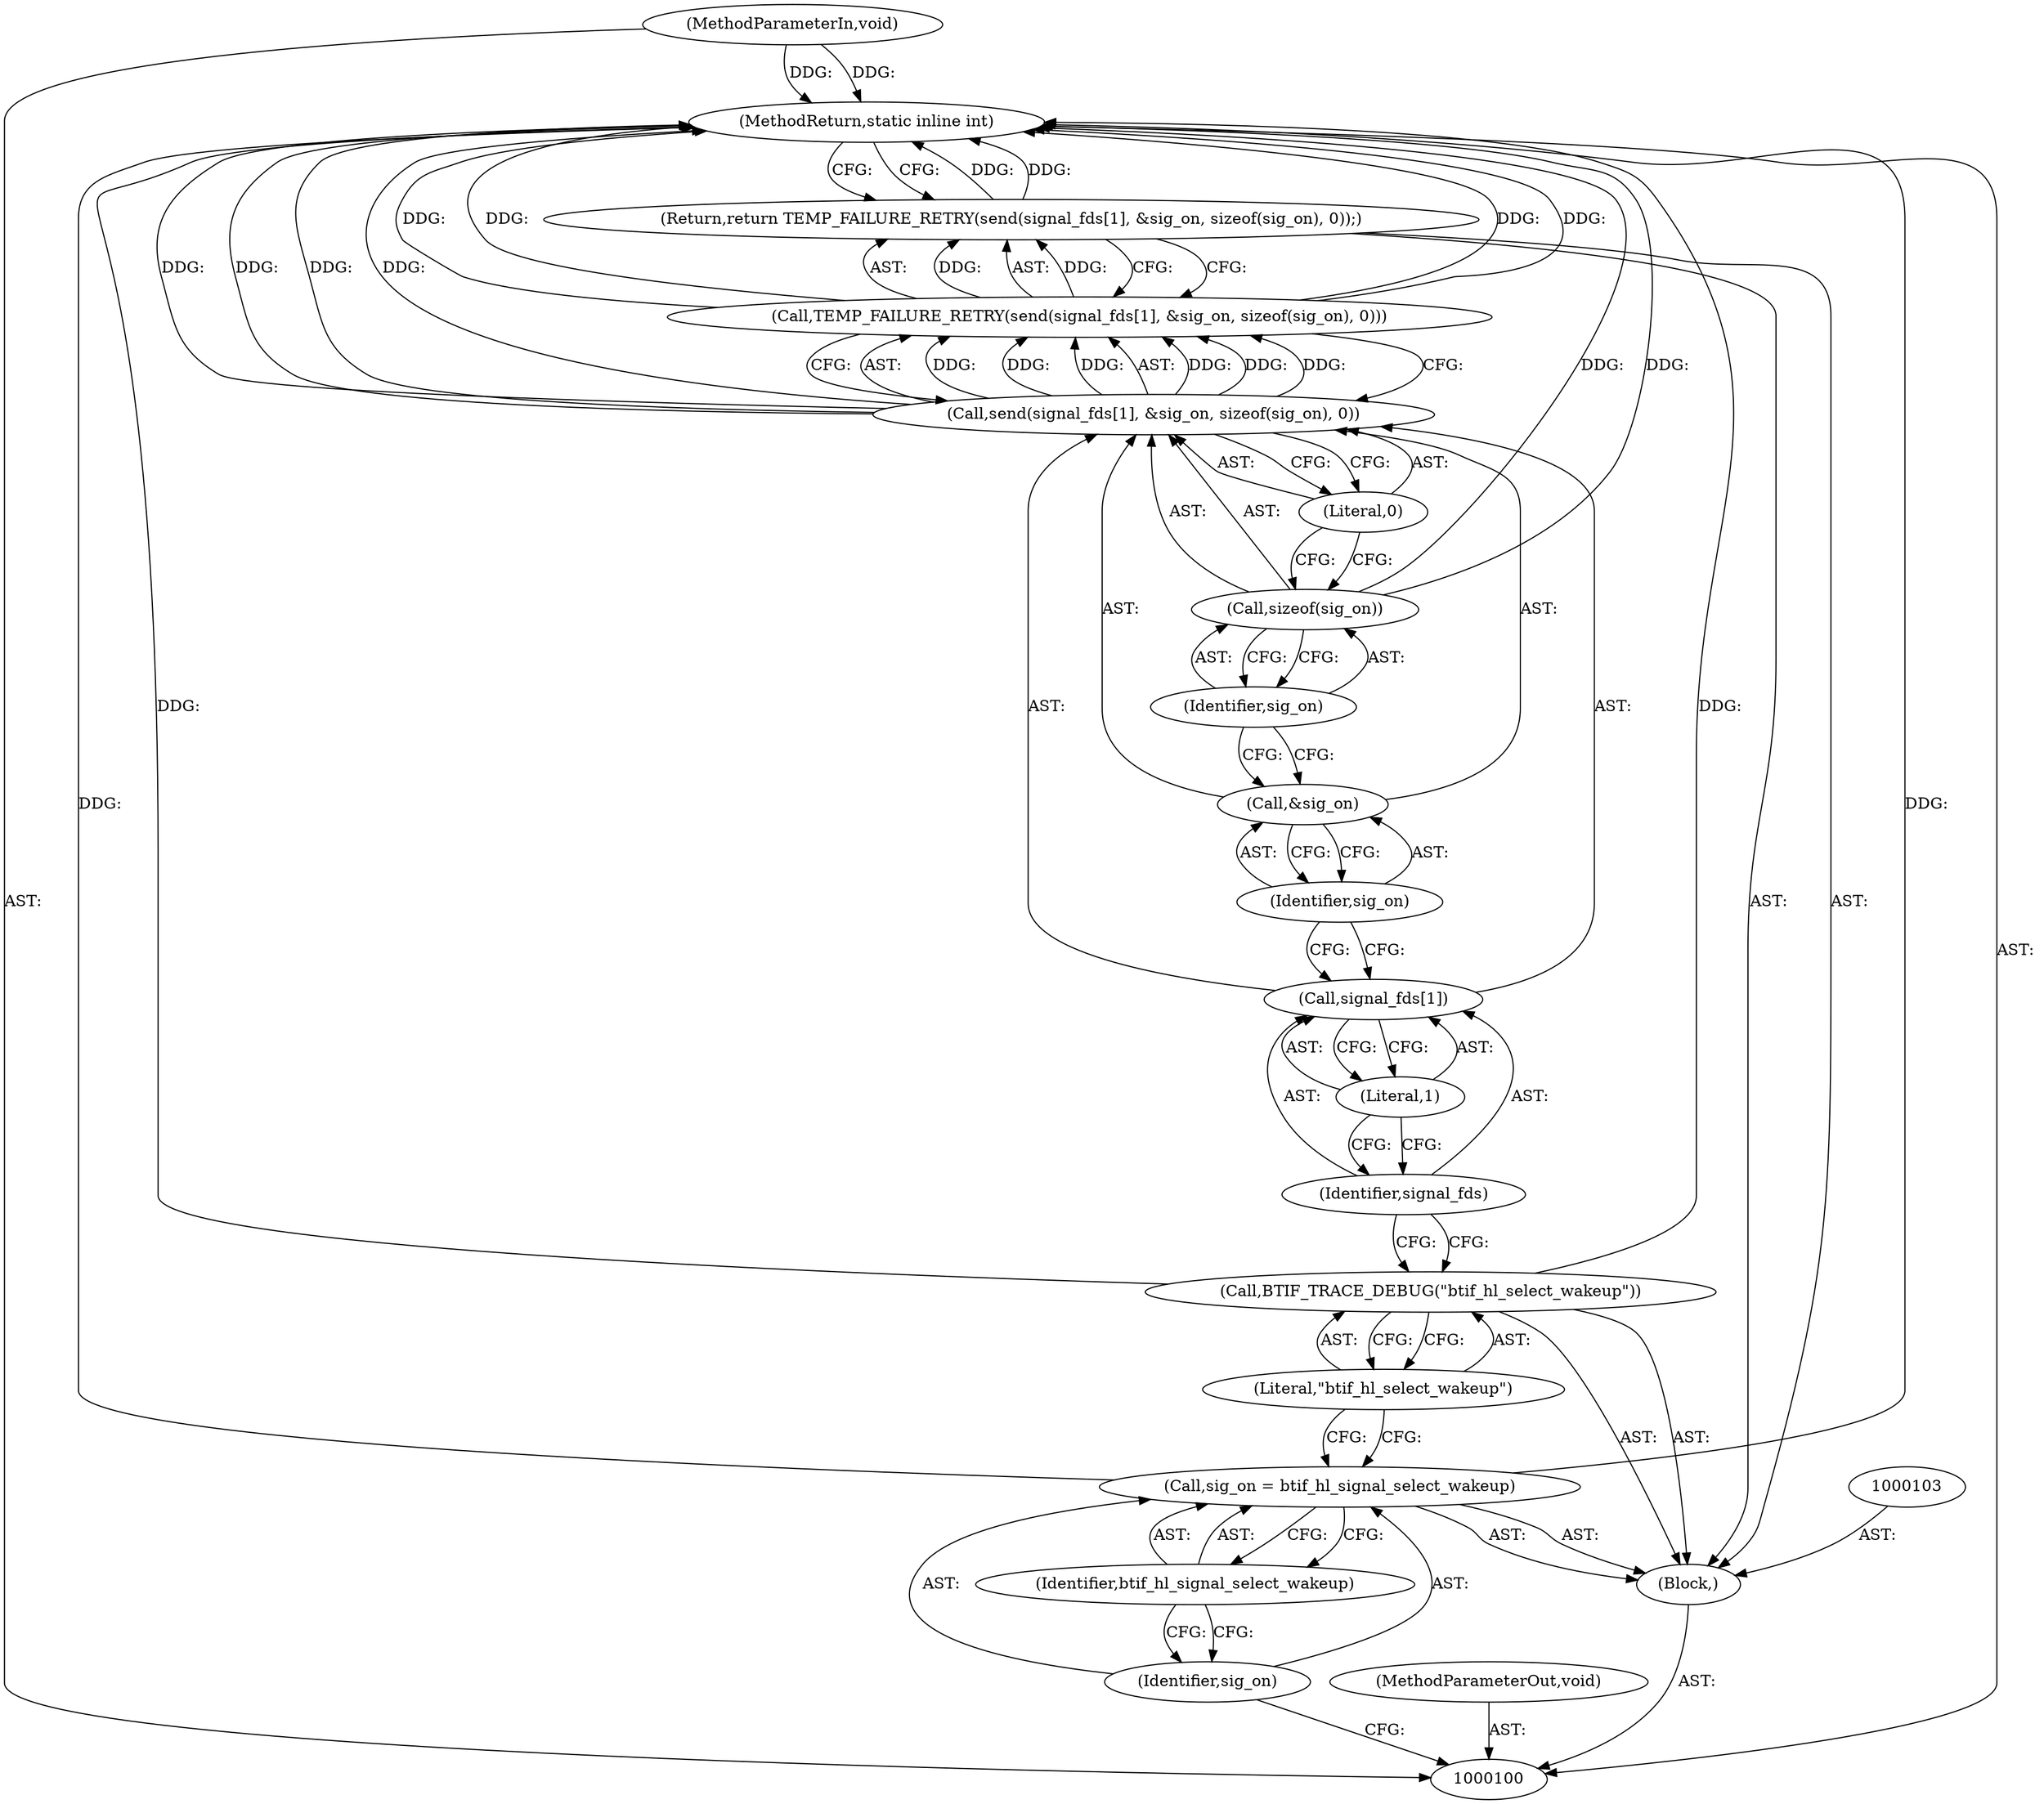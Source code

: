 digraph "0_Android_472271b153c5dc53c28beac55480a8d8434b2d5c_21" {
"1000120" [label="(MethodReturn,static inline int)"];
"1000101" [label="(MethodParameterIn,void)"];
"1000161" [label="(MethodParameterOut,void)"];
"1000102" [label="(Block,)"];
"1000104" [label="(Call,sig_on = btif_hl_signal_select_wakeup)"];
"1000105" [label="(Identifier,sig_on)"];
"1000106" [label="(Identifier,btif_hl_signal_select_wakeup)"];
"1000108" [label="(Literal,\"btif_hl_select_wakeup\")"];
"1000107" [label="(Call,BTIF_TRACE_DEBUG(\"btif_hl_select_wakeup\"))"];
"1000110" [label="(Call,TEMP_FAILURE_RETRY(send(signal_fds[1], &sig_on, sizeof(sig_on), 0)))"];
"1000111" [label="(Call,send(signal_fds[1], &sig_on, sizeof(sig_on), 0))"];
"1000112" [label="(Call,signal_fds[1])"];
"1000113" [label="(Identifier,signal_fds)"];
"1000109" [label="(Return,return TEMP_FAILURE_RETRY(send(signal_fds[1], &sig_on, sizeof(sig_on), 0));)"];
"1000114" [label="(Literal,1)"];
"1000115" [label="(Call,&sig_on)"];
"1000116" [label="(Identifier,sig_on)"];
"1000117" [label="(Call,sizeof(sig_on))"];
"1000118" [label="(Identifier,sig_on)"];
"1000119" [label="(Literal,0)"];
"1000120" -> "1000100"  [label="AST: "];
"1000120" -> "1000109"  [label="CFG: "];
"1000107" -> "1000120"  [label="DDG: "];
"1000111" -> "1000120"  [label="DDG: "];
"1000111" -> "1000120"  [label="DDG: "];
"1000117" -> "1000120"  [label="DDG: "];
"1000110" -> "1000120"  [label="DDG: "];
"1000110" -> "1000120"  [label="DDG: "];
"1000104" -> "1000120"  [label="DDG: "];
"1000101" -> "1000120"  [label="DDG: "];
"1000109" -> "1000120"  [label="DDG: "];
"1000101" -> "1000100"  [label="AST: "];
"1000101" -> "1000120"  [label="DDG: "];
"1000161" -> "1000100"  [label="AST: "];
"1000102" -> "1000100"  [label="AST: "];
"1000103" -> "1000102"  [label="AST: "];
"1000104" -> "1000102"  [label="AST: "];
"1000107" -> "1000102"  [label="AST: "];
"1000109" -> "1000102"  [label="AST: "];
"1000104" -> "1000102"  [label="AST: "];
"1000104" -> "1000106"  [label="CFG: "];
"1000105" -> "1000104"  [label="AST: "];
"1000106" -> "1000104"  [label="AST: "];
"1000108" -> "1000104"  [label="CFG: "];
"1000104" -> "1000120"  [label="DDG: "];
"1000105" -> "1000104"  [label="AST: "];
"1000105" -> "1000100"  [label="CFG: "];
"1000106" -> "1000105"  [label="CFG: "];
"1000106" -> "1000104"  [label="AST: "];
"1000106" -> "1000105"  [label="CFG: "];
"1000104" -> "1000106"  [label="CFG: "];
"1000108" -> "1000107"  [label="AST: "];
"1000108" -> "1000104"  [label="CFG: "];
"1000107" -> "1000108"  [label="CFG: "];
"1000107" -> "1000102"  [label="AST: "];
"1000107" -> "1000108"  [label="CFG: "];
"1000108" -> "1000107"  [label="AST: "];
"1000113" -> "1000107"  [label="CFG: "];
"1000107" -> "1000120"  [label="DDG: "];
"1000110" -> "1000109"  [label="AST: "];
"1000110" -> "1000111"  [label="CFG: "];
"1000111" -> "1000110"  [label="AST: "];
"1000109" -> "1000110"  [label="CFG: "];
"1000110" -> "1000120"  [label="DDG: "];
"1000110" -> "1000120"  [label="DDG: "];
"1000110" -> "1000109"  [label="DDG: "];
"1000111" -> "1000110"  [label="DDG: "];
"1000111" -> "1000110"  [label="DDG: "];
"1000111" -> "1000110"  [label="DDG: "];
"1000111" -> "1000110"  [label="AST: "];
"1000111" -> "1000119"  [label="CFG: "];
"1000112" -> "1000111"  [label="AST: "];
"1000115" -> "1000111"  [label="AST: "];
"1000117" -> "1000111"  [label="AST: "];
"1000119" -> "1000111"  [label="AST: "];
"1000110" -> "1000111"  [label="CFG: "];
"1000111" -> "1000120"  [label="DDG: "];
"1000111" -> "1000120"  [label="DDG: "];
"1000111" -> "1000110"  [label="DDG: "];
"1000111" -> "1000110"  [label="DDG: "];
"1000111" -> "1000110"  [label="DDG: "];
"1000112" -> "1000111"  [label="AST: "];
"1000112" -> "1000114"  [label="CFG: "];
"1000113" -> "1000112"  [label="AST: "];
"1000114" -> "1000112"  [label="AST: "];
"1000116" -> "1000112"  [label="CFG: "];
"1000113" -> "1000112"  [label="AST: "];
"1000113" -> "1000107"  [label="CFG: "];
"1000114" -> "1000113"  [label="CFG: "];
"1000109" -> "1000102"  [label="AST: "];
"1000109" -> "1000110"  [label="CFG: "];
"1000110" -> "1000109"  [label="AST: "];
"1000120" -> "1000109"  [label="CFG: "];
"1000109" -> "1000120"  [label="DDG: "];
"1000110" -> "1000109"  [label="DDG: "];
"1000114" -> "1000112"  [label="AST: "];
"1000114" -> "1000113"  [label="CFG: "];
"1000112" -> "1000114"  [label="CFG: "];
"1000115" -> "1000111"  [label="AST: "];
"1000115" -> "1000116"  [label="CFG: "];
"1000116" -> "1000115"  [label="AST: "];
"1000118" -> "1000115"  [label="CFG: "];
"1000116" -> "1000115"  [label="AST: "];
"1000116" -> "1000112"  [label="CFG: "];
"1000115" -> "1000116"  [label="CFG: "];
"1000117" -> "1000111"  [label="AST: "];
"1000117" -> "1000118"  [label="CFG: "];
"1000118" -> "1000117"  [label="AST: "];
"1000119" -> "1000117"  [label="CFG: "];
"1000117" -> "1000120"  [label="DDG: "];
"1000118" -> "1000117"  [label="AST: "];
"1000118" -> "1000115"  [label="CFG: "];
"1000117" -> "1000118"  [label="CFG: "];
"1000119" -> "1000111"  [label="AST: "];
"1000119" -> "1000117"  [label="CFG: "];
"1000111" -> "1000119"  [label="CFG: "];
}

